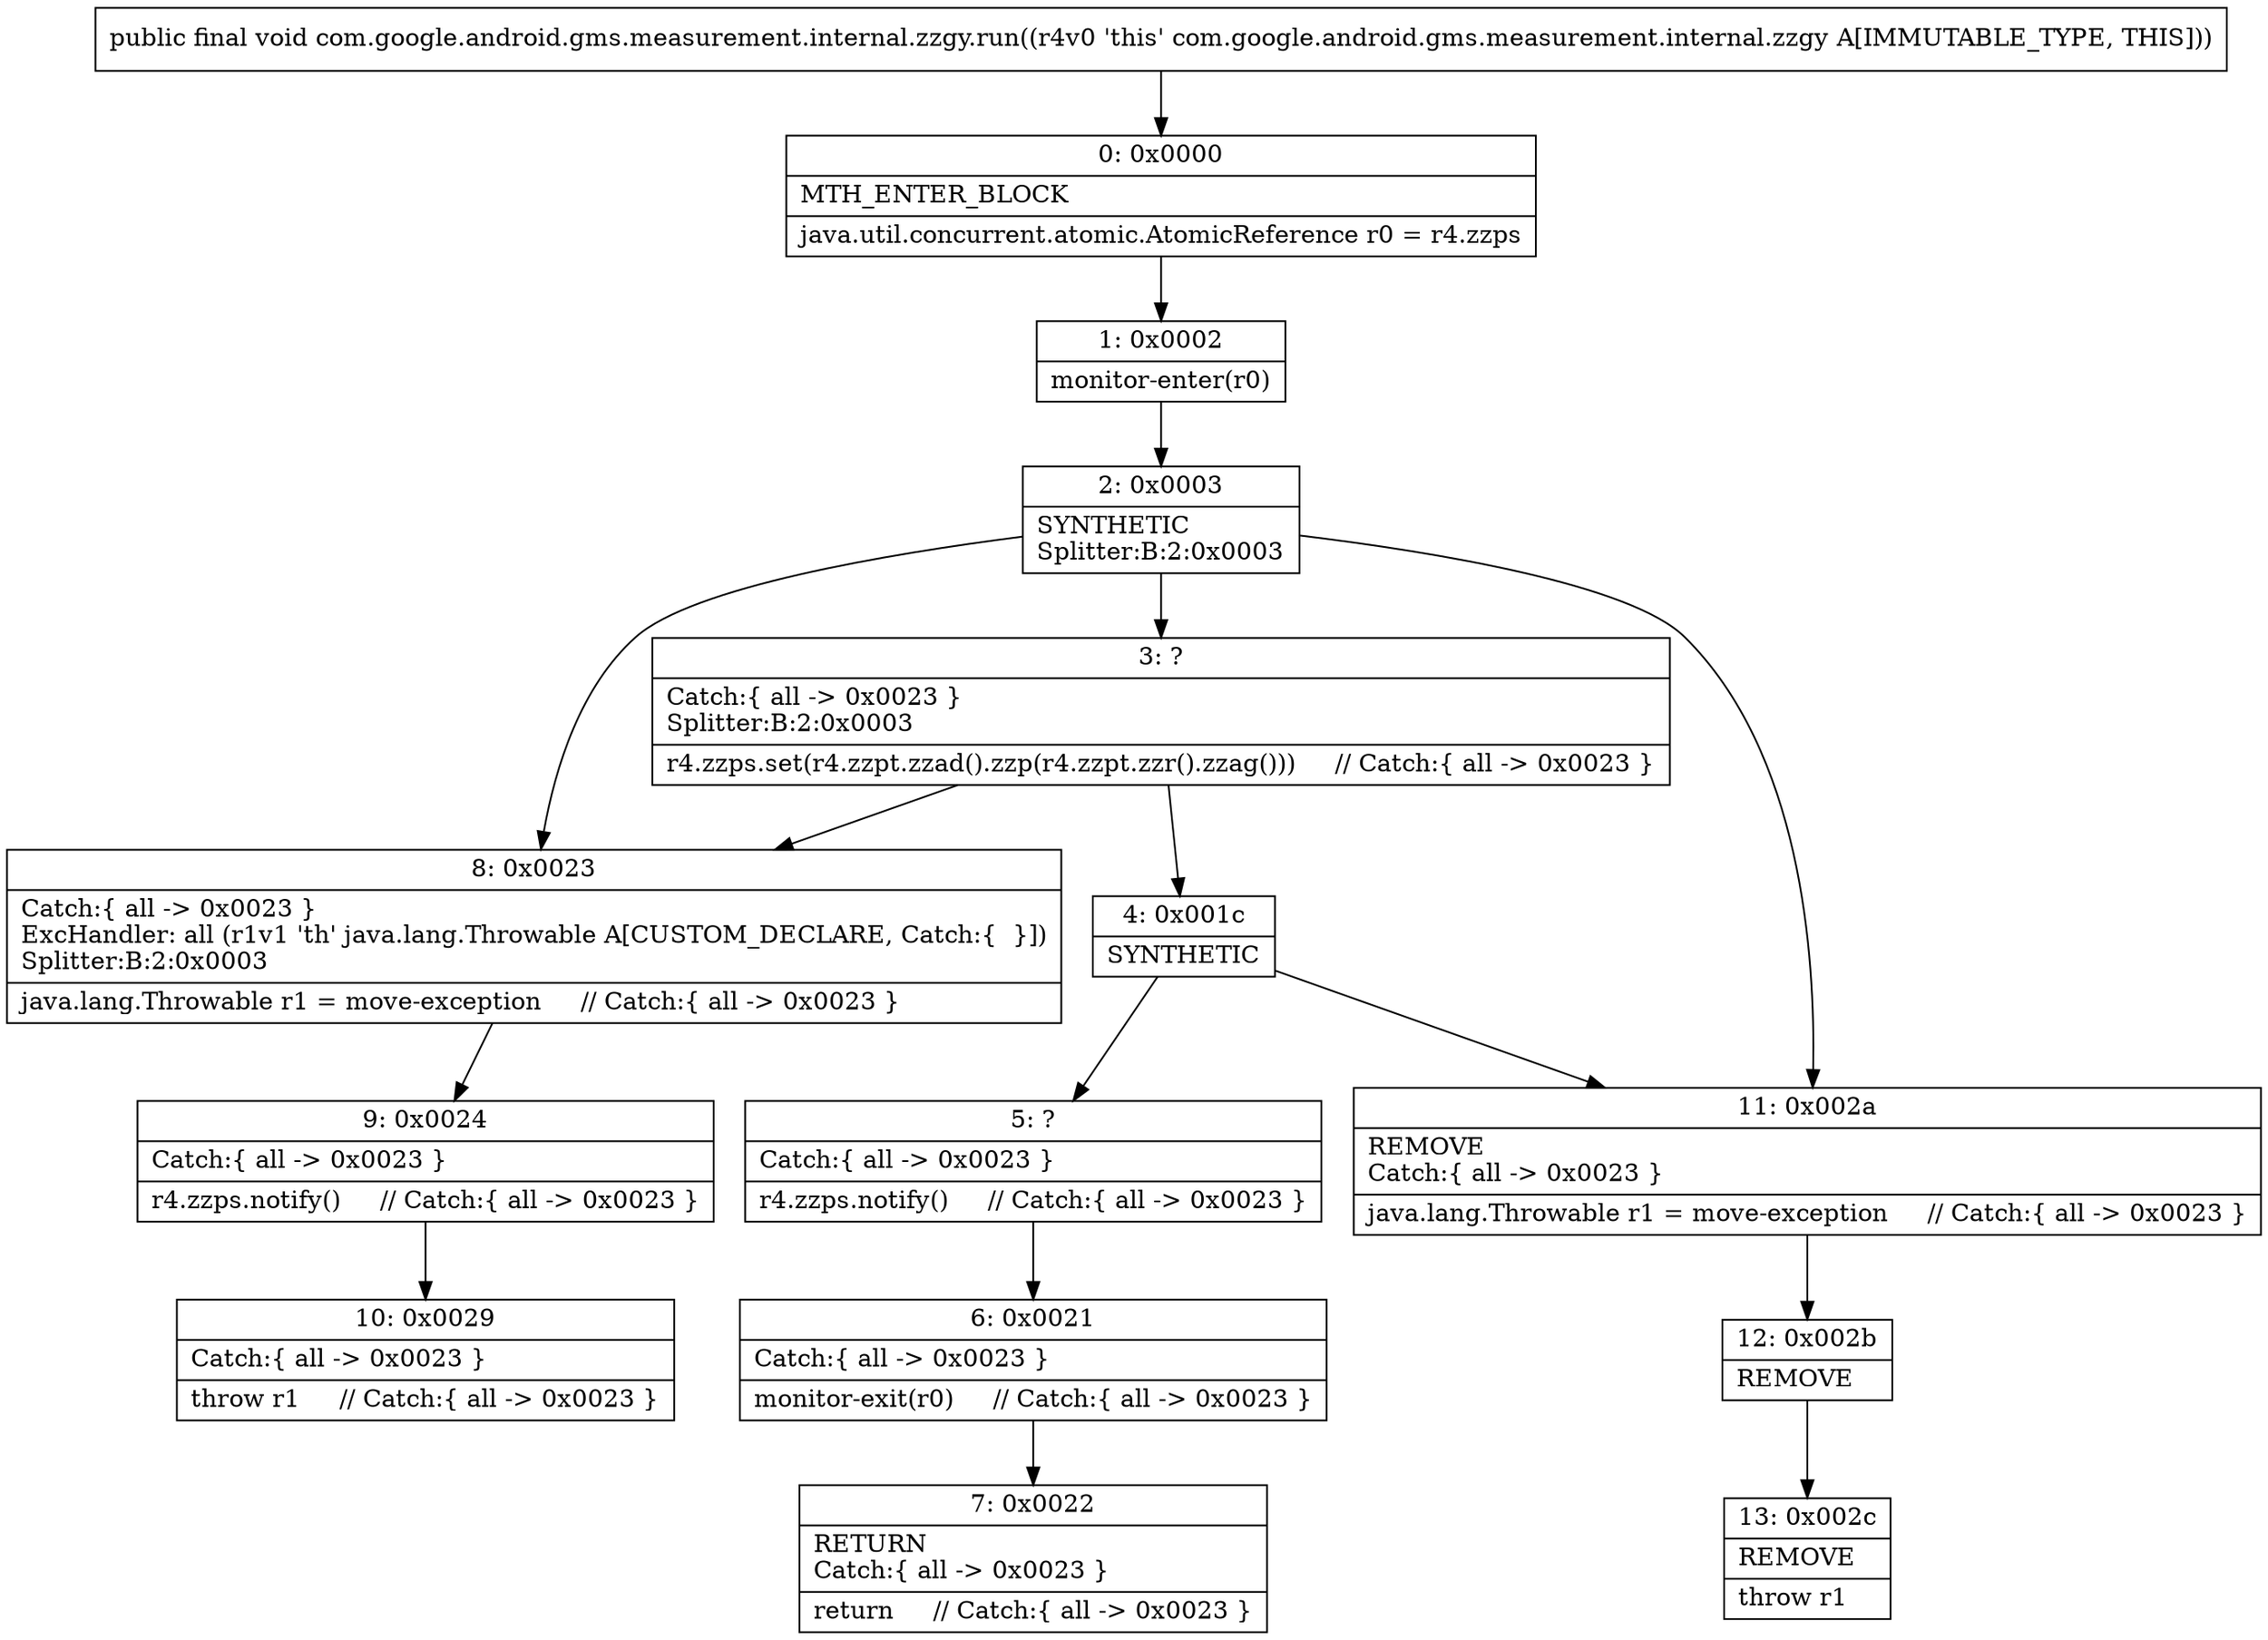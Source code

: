 digraph "CFG forcom.google.android.gms.measurement.internal.zzgy.run()V" {
Node_0 [shape=record,label="{0\:\ 0x0000|MTH_ENTER_BLOCK\l|java.util.concurrent.atomic.AtomicReference r0 = r4.zzps\l}"];
Node_1 [shape=record,label="{1\:\ 0x0002|monitor\-enter(r0)\l}"];
Node_2 [shape=record,label="{2\:\ 0x0003|SYNTHETIC\lSplitter:B:2:0x0003\l}"];
Node_3 [shape=record,label="{3\:\ ?|Catch:\{ all \-\> 0x0023 \}\lSplitter:B:2:0x0003\l|r4.zzps.set(r4.zzpt.zzad().zzp(r4.zzpt.zzr().zzag()))     \/\/ Catch:\{ all \-\> 0x0023 \}\l}"];
Node_4 [shape=record,label="{4\:\ 0x001c|SYNTHETIC\l}"];
Node_5 [shape=record,label="{5\:\ ?|Catch:\{ all \-\> 0x0023 \}\l|r4.zzps.notify()     \/\/ Catch:\{ all \-\> 0x0023 \}\l}"];
Node_6 [shape=record,label="{6\:\ 0x0021|Catch:\{ all \-\> 0x0023 \}\l|monitor\-exit(r0)     \/\/ Catch:\{ all \-\> 0x0023 \}\l}"];
Node_7 [shape=record,label="{7\:\ 0x0022|RETURN\lCatch:\{ all \-\> 0x0023 \}\l|return     \/\/ Catch:\{ all \-\> 0x0023 \}\l}"];
Node_8 [shape=record,label="{8\:\ 0x0023|Catch:\{ all \-\> 0x0023 \}\lExcHandler: all (r1v1 'th' java.lang.Throwable A[CUSTOM_DECLARE, Catch:\{  \}])\lSplitter:B:2:0x0003\l|java.lang.Throwable r1 = move\-exception     \/\/ Catch:\{ all \-\> 0x0023 \}\l}"];
Node_9 [shape=record,label="{9\:\ 0x0024|Catch:\{ all \-\> 0x0023 \}\l|r4.zzps.notify()     \/\/ Catch:\{ all \-\> 0x0023 \}\l}"];
Node_10 [shape=record,label="{10\:\ 0x0029|Catch:\{ all \-\> 0x0023 \}\l|throw r1     \/\/ Catch:\{ all \-\> 0x0023 \}\l}"];
Node_11 [shape=record,label="{11\:\ 0x002a|REMOVE\lCatch:\{ all \-\> 0x0023 \}\l|java.lang.Throwable r1 = move\-exception     \/\/ Catch:\{ all \-\> 0x0023 \}\l}"];
Node_12 [shape=record,label="{12\:\ 0x002b|REMOVE\l}"];
Node_13 [shape=record,label="{13\:\ 0x002c|REMOVE\l|throw r1\l}"];
MethodNode[shape=record,label="{public final void com.google.android.gms.measurement.internal.zzgy.run((r4v0 'this' com.google.android.gms.measurement.internal.zzgy A[IMMUTABLE_TYPE, THIS])) }"];
MethodNode -> Node_0;
Node_0 -> Node_1;
Node_1 -> Node_2;
Node_2 -> Node_3;
Node_2 -> Node_8;
Node_2 -> Node_11;
Node_3 -> Node_4;
Node_3 -> Node_8;
Node_4 -> Node_5;
Node_4 -> Node_11;
Node_5 -> Node_6;
Node_6 -> Node_7;
Node_8 -> Node_9;
Node_9 -> Node_10;
Node_11 -> Node_12;
Node_12 -> Node_13;
}

